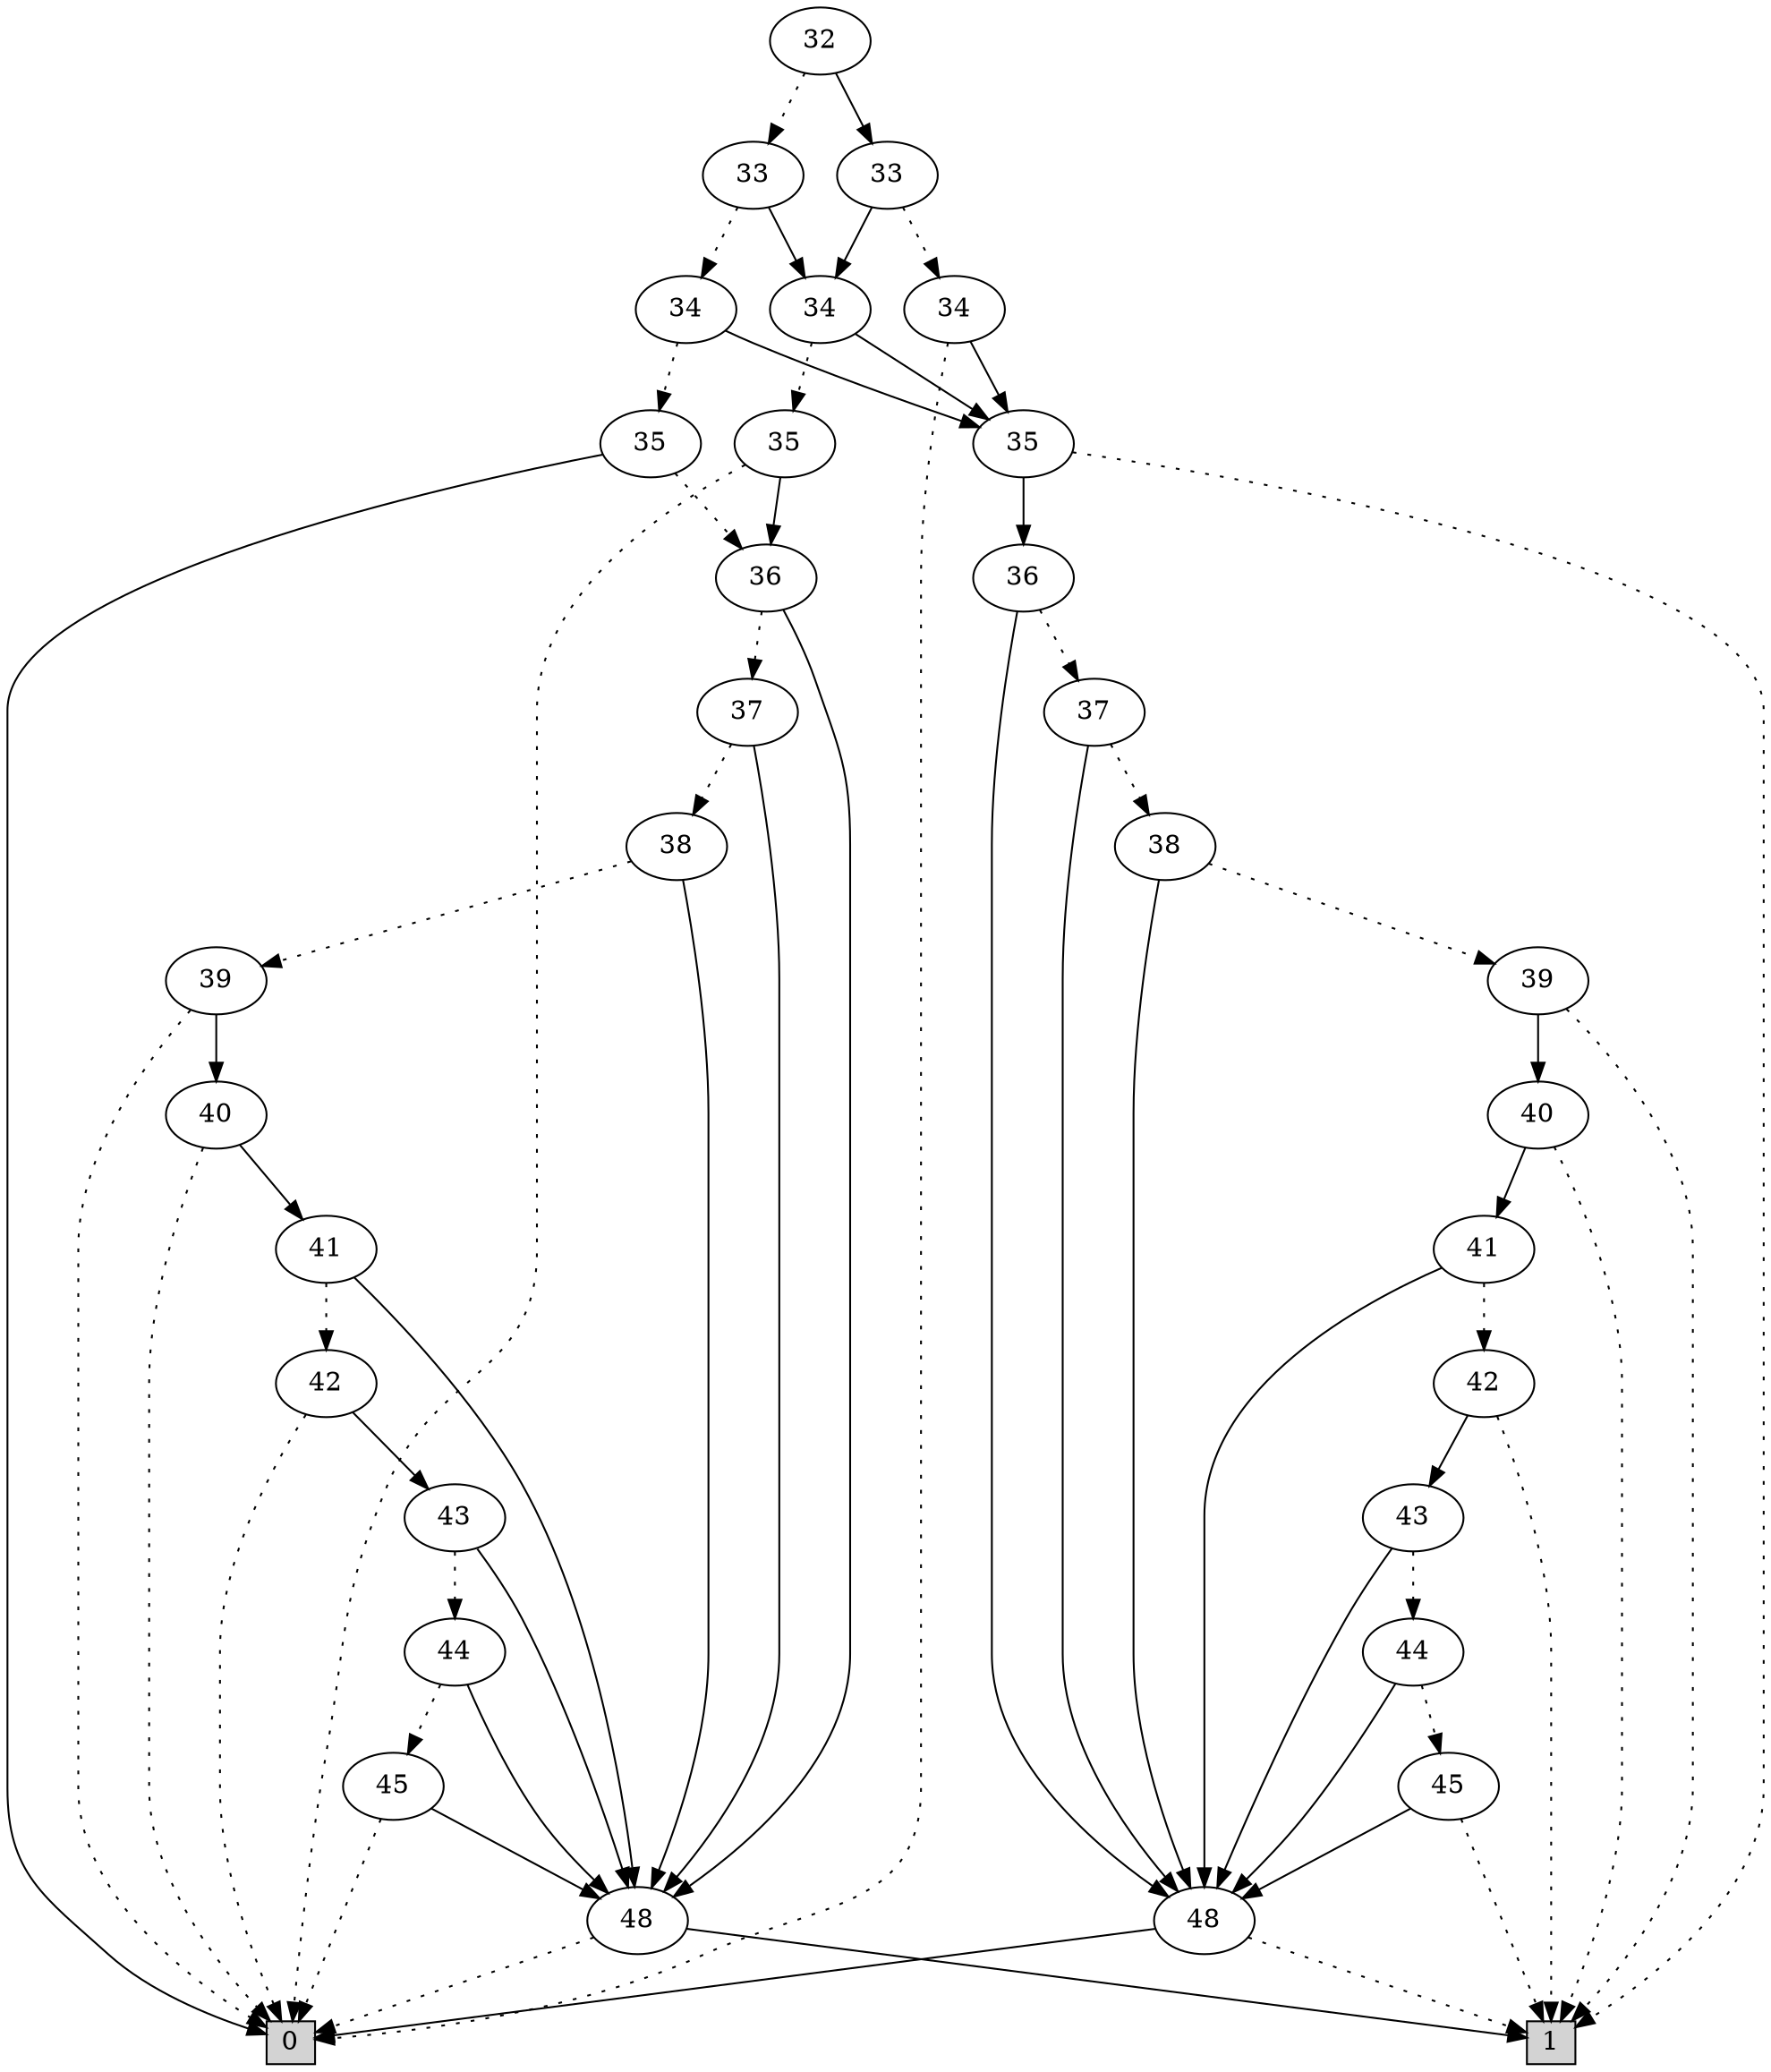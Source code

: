 digraph G {
0 [shape=box, label="0", style=filled, shape=box, height=0.3, width=0.3];
1 [shape=box, label="1", style=filled, shape=box, height=0.3, width=0.3];
457 [label="32"];
457 -> 455 [style=dotted];
457 -> 456 [style=filled];
455 [label="33"];
455 -> 453 [style=dotted];
455 -> 454 [style=filled];
453 [label="34"];
453 -> 440 [style=dotted];
453 -> 402 [style=filled];
440 [label="35"];
440 -> 390 [style=dotted];
440 -> 0 [style=filled];
390 [label="36"];
390 -> 389 [style=dotted];
390 -> 98 [style=filled];
389 [label="37"];
389 -> 388 [style=dotted];
389 -> 98 [style=filled];
388 [label="38"];
388 -> 387 [style=dotted];
388 -> 98 [style=filled];
387 [label="39"];
387 -> 0 [style=dotted];
387 -> 386 [style=filled];
386 [label="40"];
386 -> 0 [style=dotted];
386 -> 385 [style=filled];
385 [label="41"];
385 -> 384 [style=dotted];
385 -> 98 [style=filled];
384 [label="42"];
384 -> 0 [style=dotted];
384 -> 383 [style=filled];
383 [label="43"];
383 -> 382 [style=dotted];
383 -> 98 [style=filled];
382 [label="44"];
382 -> 381 [style=dotted];
382 -> 98 [style=filled];
381 [label="45"];
381 -> 0 [style=dotted];
381 -> 98 [style=filled];
98 [label="48"];
98 -> 0 [style=dotted];
98 -> 1 [style=filled];
402 [label="35"];
402 -> 1 [style=dotted];
402 -> 400 [style=filled];
400 [label="36"];
400 -> 399 [style=dotted];
400 -> 99 [style=filled];
399 [label="37"];
399 -> 398 [style=dotted];
399 -> 99 [style=filled];
398 [label="38"];
398 -> 397 [style=dotted];
398 -> 99 [style=filled];
397 [label="39"];
397 -> 1 [style=dotted];
397 -> 396 [style=filled];
396 [label="40"];
396 -> 1 [style=dotted];
396 -> 395 [style=filled];
395 [label="41"];
395 -> 394 [style=dotted];
395 -> 99 [style=filled];
394 [label="42"];
394 -> 1 [style=dotted];
394 -> 393 [style=filled];
393 [label="43"];
393 -> 392 [style=dotted];
393 -> 99 [style=filled];
392 [label="44"];
392 -> 391 [style=dotted];
392 -> 99 [style=filled];
391 [label="45"];
391 -> 1 [style=dotted];
391 -> 99 [style=filled];
99 [label="48"];
99 -> 1 [style=dotted];
99 -> 0 [style=filled];
454 [label="34"];
454 -> 401 [style=dotted];
454 -> 402 [style=filled];
401 [label="35"];
401 -> 0 [style=dotted];
401 -> 390 [style=filled];
456 [label="33"];
456 -> 425 [style=dotted];
456 -> 454 [style=filled];
425 [label="34"];
425 -> 0 [style=dotted];
425 -> 402 [style=filled];
}

